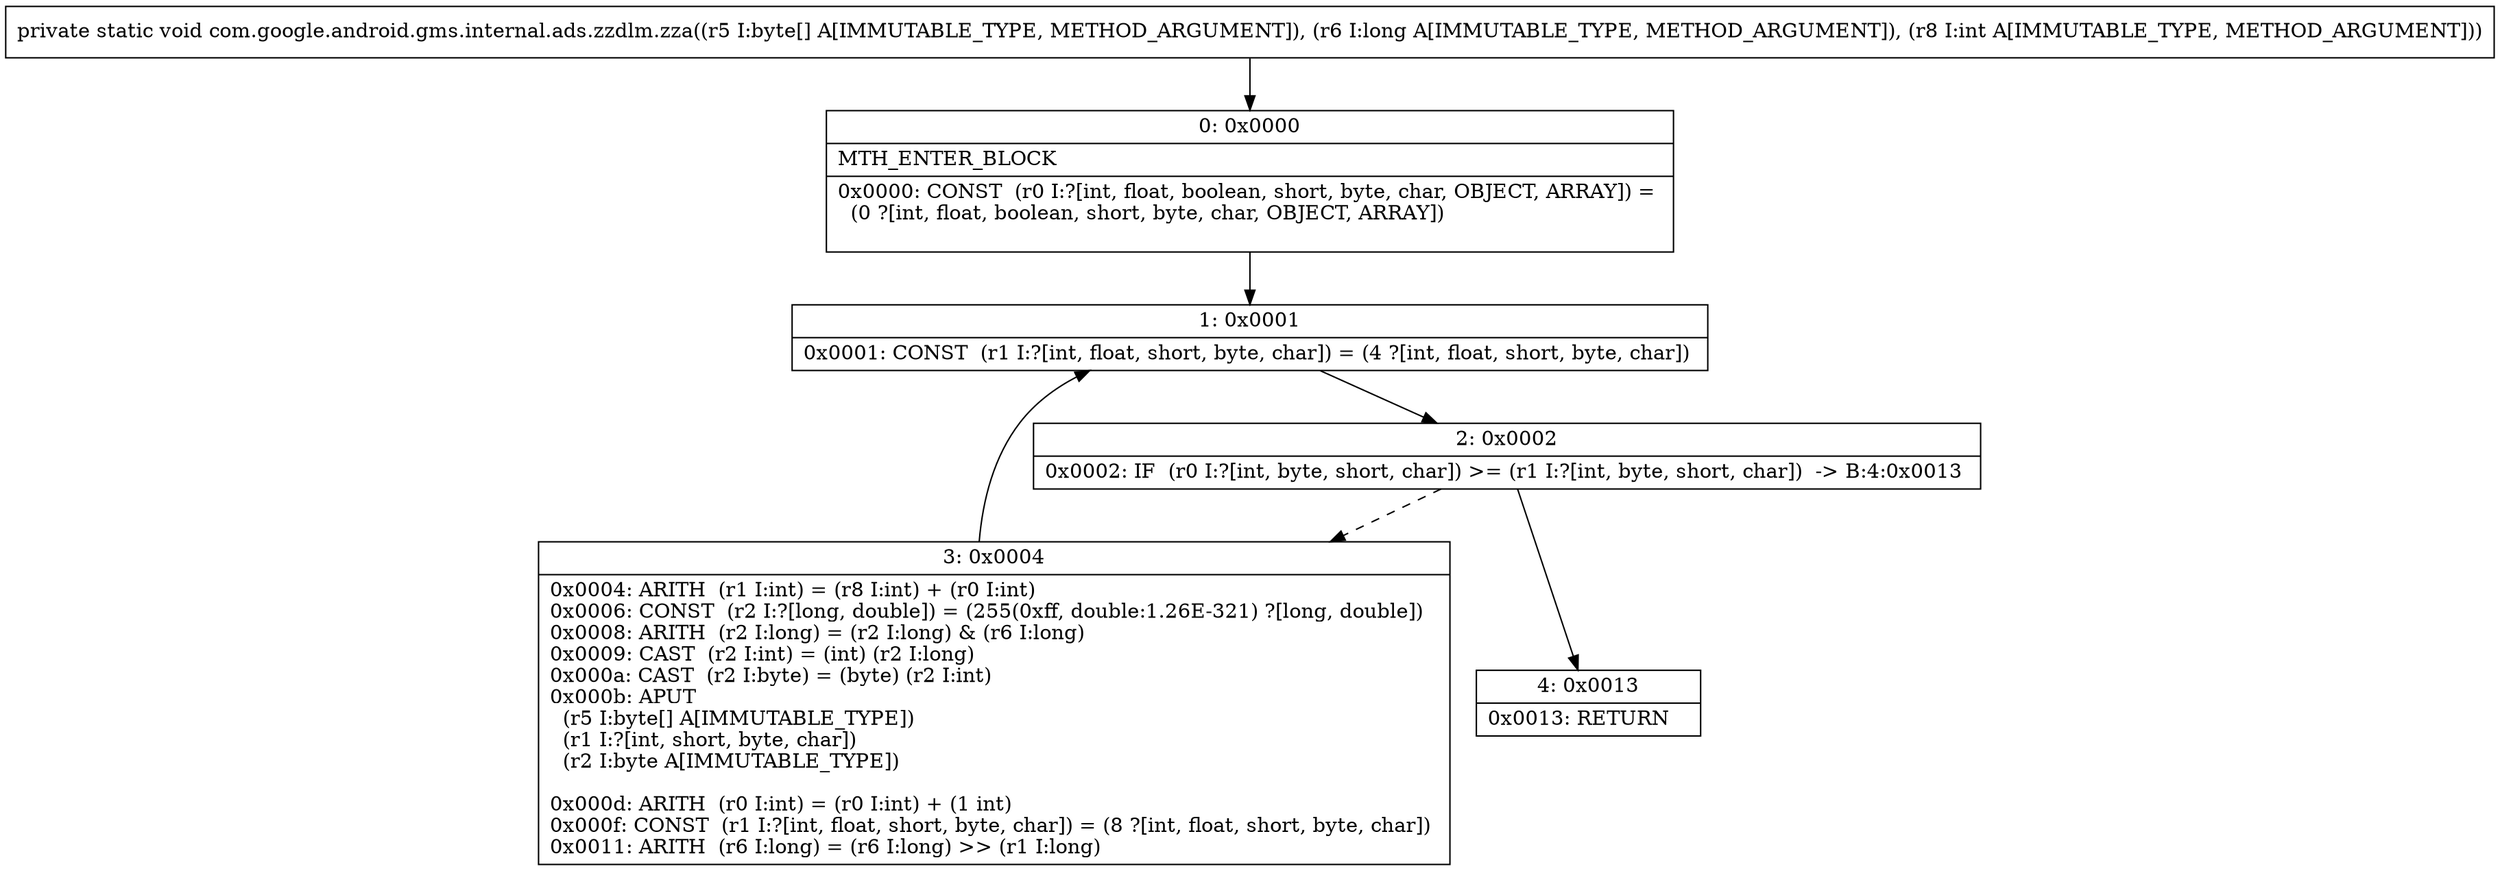 digraph "CFG forcom.google.android.gms.internal.ads.zzdlm.zza([BJI)V" {
Node_0 [shape=record,label="{0\:\ 0x0000|MTH_ENTER_BLOCK\l|0x0000: CONST  (r0 I:?[int, float, boolean, short, byte, char, OBJECT, ARRAY]) = \l  (0 ?[int, float, boolean, short, byte, char, OBJECT, ARRAY])\l \l}"];
Node_1 [shape=record,label="{1\:\ 0x0001|0x0001: CONST  (r1 I:?[int, float, short, byte, char]) = (4 ?[int, float, short, byte, char]) \l}"];
Node_2 [shape=record,label="{2\:\ 0x0002|0x0002: IF  (r0 I:?[int, byte, short, char]) \>= (r1 I:?[int, byte, short, char])  \-\> B:4:0x0013 \l}"];
Node_3 [shape=record,label="{3\:\ 0x0004|0x0004: ARITH  (r1 I:int) = (r8 I:int) + (r0 I:int) \l0x0006: CONST  (r2 I:?[long, double]) = (255(0xff, double:1.26E\-321) ?[long, double]) \l0x0008: ARITH  (r2 I:long) = (r2 I:long) & (r6 I:long) \l0x0009: CAST  (r2 I:int) = (int) (r2 I:long) \l0x000a: CAST  (r2 I:byte) = (byte) (r2 I:int) \l0x000b: APUT  \l  (r5 I:byte[] A[IMMUTABLE_TYPE])\l  (r1 I:?[int, short, byte, char])\l  (r2 I:byte A[IMMUTABLE_TYPE])\l \l0x000d: ARITH  (r0 I:int) = (r0 I:int) + (1 int) \l0x000f: CONST  (r1 I:?[int, float, short, byte, char]) = (8 ?[int, float, short, byte, char]) \l0x0011: ARITH  (r6 I:long) = (r6 I:long) \>\> (r1 I:long) \l}"];
Node_4 [shape=record,label="{4\:\ 0x0013|0x0013: RETURN   \l}"];
MethodNode[shape=record,label="{private static void com.google.android.gms.internal.ads.zzdlm.zza((r5 I:byte[] A[IMMUTABLE_TYPE, METHOD_ARGUMENT]), (r6 I:long A[IMMUTABLE_TYPE, METHOD_ARGUMENT]), (r8 I:int A[IMMUTABLE_TYPE, METHOD_ARGUMENT])) }"];
MethodNode -> Node_0;
Node_0 -> Node_1;
Node_1 -> Node_2;
Node_2 -> Node_3[style=dashed];
Node_2 -> Node_4;
Node_3 -> Node_1;
}

